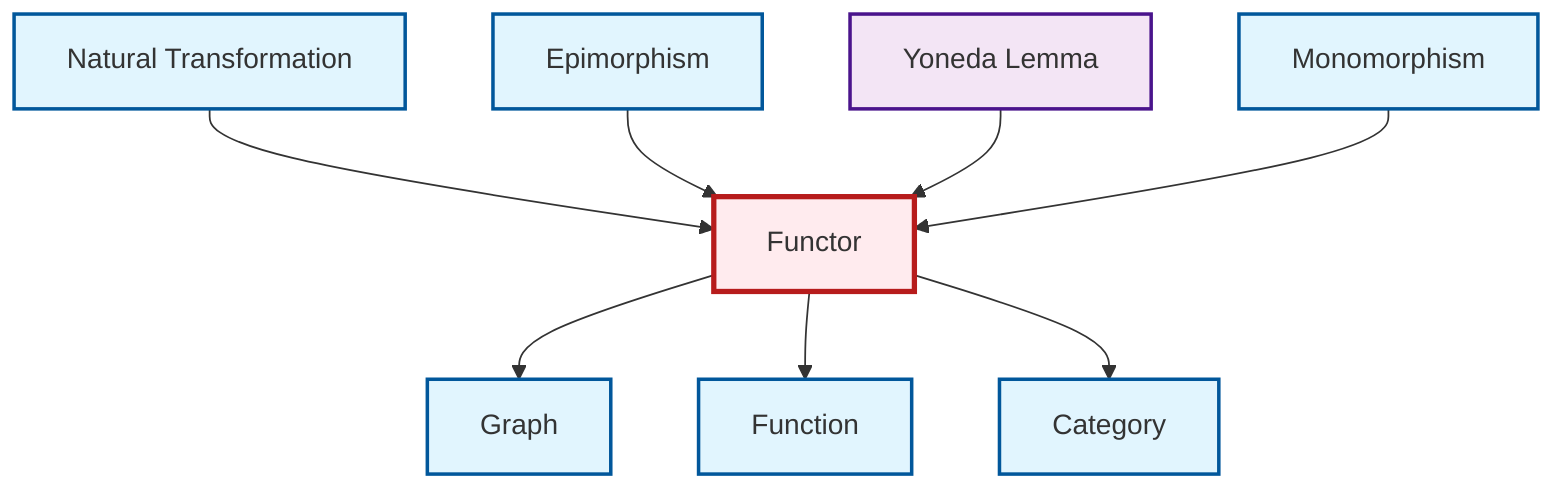 graph TD
    classDef definition fill:#e1f5fe,stroke:#01579b,stroke-width:2px
    classDef theorem fill:#f3e5f5,stroke:#4a148c,stroke-width:2px
    classDef axiom fill:#fff3e0,stroke:#e65100,stroke-width:2px
    classDef example fill:#e8f5e9,stroke:#1b5e20,stroke-width:2px
    classDef current fill:#ffebee,stroke:#b71c1c,stroke-width:3px
    def-functor["Functor"]:::definition
    thm-yoneda["Yoneda Lemma"]:::theorem
    def-graph["Graph"]:::definition
    def-natural-transformation["Natural Transformation"]:::definition
    def-epimorphism["Epimorphism"]:::definition
    def-category["Category"]:::definition
    def-monomorphism["Monomorphism"]:::definition
    def-function["Function"]:::definition
    def-natural-transformation --> def-functor
    def-epimorphism --> def-functor
    def-functor --> def-graph
    thm-yoneda --> def-functor
    def-monomorphism --> def-functor
    def-functor --> def-function
    def-functor --> def-category
    class def-functor current
